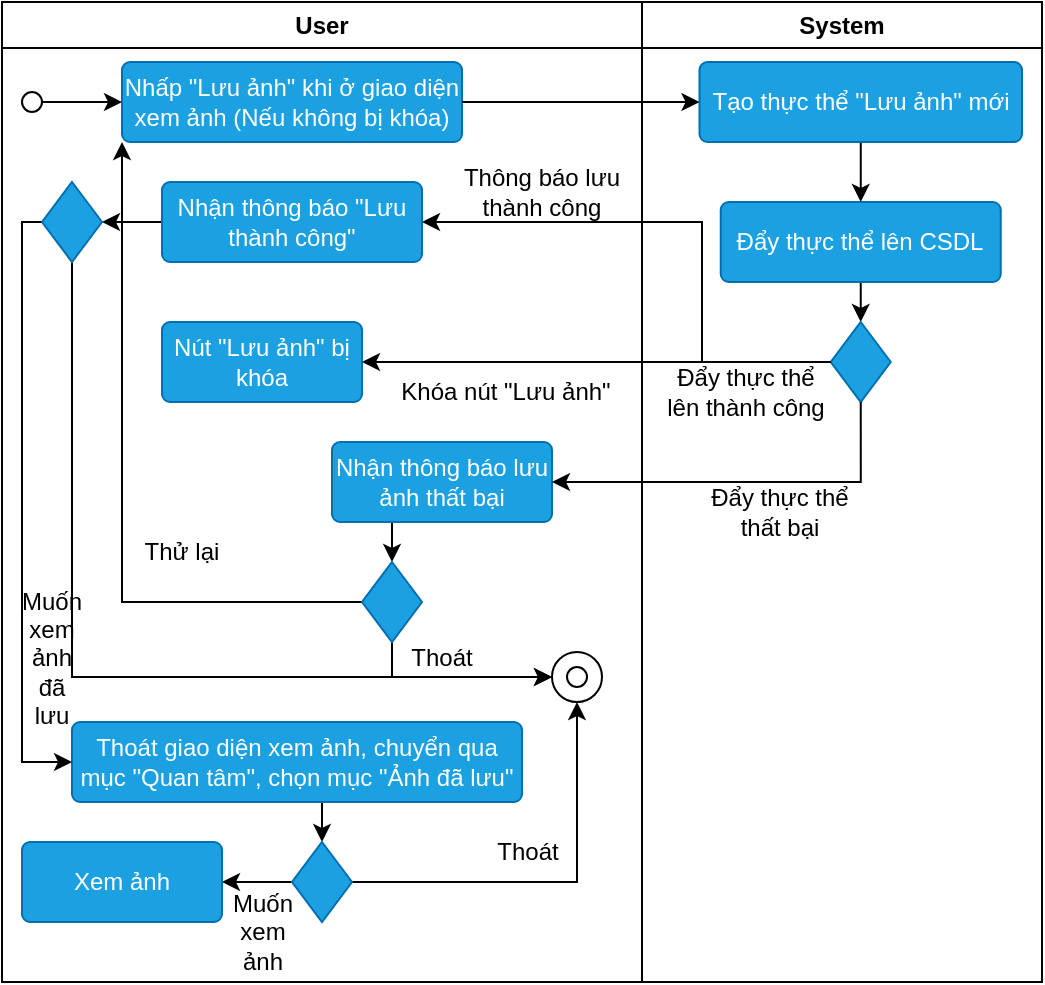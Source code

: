 <mxfile version="21.7.5" type="device">
  <diagram name="Page-1" id="uWWaZnMztUGK8XKks1u5">
    <mxGraphModel dx="941" dy="644" grid="1" gridSize="10" guides="1" tooltips="1" connect="1" arrows="1" fold="1" page="1" pageScale="1" pageWidth="850" pageHeight="1100" math="0" shadow="0">
      <root>
        <mxCell id="0" />
        <mxCell id="1" parent="0" />
        <mxCell id="KWoP3hbYrEPrBJeJKe6k-2" value="User" style="swimlane;whiteSpace=wrap;html=1;" parent="1" vertex="1">
          <mxGeometry x="80" width="320" height="490" as="geometry" />
        </mxCell>
        <mxCell id="KWoP3hbYrEPrBJeJKe6k-7" value="Nhấp &quot;Lưu ảnh&quot; khi ở giao diện xem ảnh (Nếu không bị khóa)" style="rounded=1;arcSize=10;whiteSpace=wrap;html=1;align=center;fillColor=#1ba1e2;fontColor=#ffffff;strokeColor=#006EAF;" parent="KWoP3hbYrEPrBJeJKe6k-2" vertex="1">
          <mxGeometry x="60" y="30" width="170" height="40" as="geometry" />
        </mxCell>
        <mxCell id="KWoP3hbYrEPrBJeJKe6k-9" style="edgeStyle=orthogonalEdgeStyle;rounded=0;orthogonalLoop=1;jettySize=auto;html=1;entryX=0;entryY=0.5;entryDx=0;entryDy=0;" parent="KWoP3hbYrEPrBJeJKe6k-2" source="KWoP3hbYrEPrBJeJKe6k-8" target="KWoP3hbYrEPrBJeJKe6k-7" edge="1">
          <mxGeometry relative="1" as="geometry" />
        </mxCell>
        <mxCell id="KWoP3hbYrEPrBJeJKe6k-8" value="" style="ellipse;whiteSpace=wrap;html=1;aspect=fixed;fillStyle=solid;" parent="KWoP3hbYrEPrBJeJKe6k-2" vertex="1">
          <mxGeometry x="10" y="45" width="10" height="10" as="geometry" />
        </mxCell>
        <mxCell id="zN31lACoDWtHAHV15Jid-16" style="edgeStyle=orthogonalEdgeStyle;rounded=0;orthogonalLoop=1;jettySize=auto;html=1;exitX=0;exitY=0.5;exitDx=0;exitDy=0;entryX=1;entryY=0.5;entryDx=0;entryDy=0;" edge="1" parent="KWoP3hbYrEPrBJeJKe6k-2" source="KWoP3hbYrEPrBJeJKe6k-122" target="zN31lACoDWtHAHV15Jid-15">
          <mxGeometry relative="1" as="geometry" />
        </mxCell>
        <mxCell id="KWoP3hbYrEPrBJeJKe6k-122" value="Nhận thông báo &quot;Lưu thành công&quot;" style="rounded=1;arcSize=10;whiteSpace=wrap;html=1;align=center;fillColor=#1ba1e2;fontColor=#ffffff;strokeColor=#006EAF;" parent="KWoP3hbYrEPrBJeJKe6k-2" vertex="1">
          <mxGeometry x="80" y="90" width="130" height="40" as="geometry" />
        </mxCell>
        <mxCell id="lhqm-e44LQyGuk8Z67iQ-34" value="Nút &quot;Lưu ảnh&quot; bị khóa" style="rounded=1;arcSize=10;whiteSpace=wrap;html=1;align=center;fillColor=#1ba1e2;fontColor=#ffffff;strokeColor=#006EAF;" parent="KWoP3hbYrEPrBJeJKe6k-2" vertex="1">
          <mxGeometry x="80" y="160" width="100" height="40" as="geometry" />
        </mxCell>
        <mxCell id="zN31lACoDWtHAHV15Jid-13" style="edgeStyle=orthogonalEdgeStyle;rounded=0;orthogonalLoop=1;jettySize=auto;html=1;exitX=0.25;exitY=1;exitDx=0;exitDy=0;entryX=0.5;entryY=0;entryDx=0;entryDy=0;" edge="1" parent="KWoP3hbYrEPrBJeJKe6k-2" source="lhqm-e44LQyGuk8Z67iQ-38" target="lhqm-e44LQyGuk8Z67iQ-13">
          <mxGeometry relative="1" as="geometry" />
        </mxCell>
        <mxCell id="lhqm-e44LQyGuk8Z67iQ-38" value="Nhận thông báo lưu ảnh thất bại" style="rounded=1;arcSize=10;whiteSpace=wrap;html=1;align=center;fillColor=#1ba1e2;fontColor=#ffffff;strokeColor=#006EAF;" parent="KWoP3hbYrEPrBJeJKe6k-2" vertex="1">
          <mxGeometry x="165" y="220" width="110" height="40" as="geometry" />
        </mxCell>
        <mxCell id="zN31lACoDWtHAHV15Jid-14" style="edgeStyle=orthogonalEdgeStyle;rounded=0;orthogonalLoop=1;jettySize=auto;html=1;exitX=0;exitY=0.5;exitDx=0;exitDy=0;entryX=0;entryY=1;entryDx=0;entryDy=0;" edge="1" parent="KWoP3hbYrEPrBJeJKe6k-2" source="lhqm-e44LQyGuk8Z67iQ-13" target="KWoP3hbYrEPrBJeJKe6k-7">
          <mxGeometry relative="1" as="geometry" />
        </mxCell>
        <mxCell id="zN31lACoDWtHAHV15Jid-18" style="edgeStyle=orthogonalEdgeStyle;rounded=0;orthogonalLoop=1;jettySize=auto;html=1;exitX=0.5;exitY=1;exitDx=0;exitDy=0;entryX=0;entryY=0.5;entryDx=0;entryDy=0;" edge="1" parent="KWoP3hbYrEPrBJeJKe6k-2" source="lhqm-e44LQyGuk8Z67iQ-13" target="KWoP3hbYrEPrBJeJKe6k-26">
          <mxGeometry relative="1" as="geometry">
            <mxPoint x="280" y="380" as="targetPoint" />
            <Array as="points">
              <mxPoint x="195" y="338" />
            </Array>
          </mxGeometry>
        </mxCell>
        <mxCell id="lhqm-e44LQyGuk8Z67iQ-13" value="" style="rhombus;whiteSpace=wrap;html=1;fillColor=#1ba1e2;fontColor=#ffffff;strokeColor=#006EAF;" parent="KWoP3hbYrEPrBJeJKe6k-2" vertex="1">
          <mxGeometry x="180" y="280" width="30" height="40" as="geometry" />
        </mxCell>
        <mxCell id="zN31lACoDWtHAHV15Jid-22" style="edgeStyle=orthogonalEdgeStyle;rounded=0;orthogonalLoop=1;jettySize=auto;html=1;exitX=0.5;exitY=1;exitDx=0;exitDy=0;entryX=0.5;entryY=0;entryDx=0;entryDy=0;" edge="1" parent="KWoP3hbYrEPrBJeJKe6k-2" source="lhqm-e44LQyGuk8Z67iQ-42" target="zN31lACoDWtHAHV15Jid-21">
          <mxGeometry relative="1" as="geometry" />
        </mxCell>
        <mxCell id="lhqm-e44LQyGuk8Z67iQ-42" value="Thoát giao diện xem ảnh, chuyển qua mục &quot;Quan tâm&quot;, chọn mục &quot;Ảnh đã lưu&quot;" style="rounded=1;arcSize=10;whiteSpace=wrap;html=1;align=center;fillColor=#1ba1e2;fontColor=#ffffff;strokeColor=#006EAF;" parent="KWoP3hbYrEPrBJeJKe6k-2" vertex="1">
          <mxGeometry x="35" y="360" width="225" height="40" as="geometry" />
        </mxCell>
        <mxCell id="KWoP3hbYrEPrBJeJKe6k-26" value="" style="ellipse;whiteSpace=wrap;html=1;aspect=fixed;" parent="KWoP3hbYrEPrBJeJKe6k-2" vertex="1">
          <mxGeometry x="275" y="325" width="25" height="25" as="geometry" />
        </mxCell>
        <mxCell id="KWoP3hbYrEPrBJeJKe6k-25" value="" style="ellipse;whiteSpace=wrap;html=1;aspect=fixed;fillStyle=solid;" parent="KWoP3hbYrEPrBJeJKe6k-2" vertex="1">
          <mxGeometry x="282.5" y="332.5" width="10" height="10" as="geometry" />
        </mxCell>
        <mxCell id="lhqm-e44LQyGuk8Z67iQ-52" style="edgeStyle=orthogonalEdgeStyle;rounded=0;orthogonalLoop=1;jettySize=auto;html=1;exitX=0.5;exitY=0;exitDx=0;exitDy=0;" parent="KWoP3hbYrEPrBJeJKe6k-2" edge="1">
          <mxGeometry relative="1" as="geometry">
            <mxPoint x="55" y="270" as="targetPoint" />
            <mxPoint x="55" y="270" as="sourcePoint" />
          </mxGeometry>
        </mxCell>
        <mxCell id="lhqm-e44LQyGuk8Z67iQ-16" value="Thoát" style="text;html=1;strokeColor=none;fillColor=none;align=center;verticalAlign=middle;whiteSpace=wrap;rounded=0;" parent="KWoP3hbYrEPrBJeJKe6k-2" vertex="1">
          <mxGeometry x="190" y="312.5" width="60" height="30" as="geometry" />
        </mxCell>
        <mxCell id="lhqm-e44LQyGuk8Z67iQ-56" value="Thử lại" style="text;html=1;strokeColor=none;fillColor=none;align=center;verticalAlign=middle;whiteSpace=wrap;rounded=0;" parent="KWoP3hbYrEPrBJeJKe6k-2" vertex="1">
          <mxGeometry x="50" y="260" width="80" height="30" as="geometry" />
        </mxCell>
        <mxCell id="zN31lACoDWtHAHV15Jid-8" value="Thông báo lưu thành công" style="text;html=1;strokeColor=none;fillColor=none;align=center;verticalAlign=middle;whiteSpace=wrap;rounded=0;" vertex="1" parent="KWoP3hbYrEPrBJeJKe6k-2">
          <mxGeometry x="220" y="80" width="100" height="30" as="geometry" />
        </mxCell>
        <mxCell id="zN31lACoDWtHAHV15Jid-9" value="Khóa nút &quot;Lưu ảnh&quot;" style="text;html=1;strokeColor=none;fillColor=none;align=center;verticalAlign=middle;whiteSpace=wrap;rounded=0;" vertex="1" parent="KWoP3hbYrEPrBJeJKe6k-2">
          <mxGeometry x="194.37" y="180" width="115.63" height="30" as="geometry" />
        </mxCell>
        <mxCell id="zN31lACoDWtHAHV15Jid-17" style="edgeStyle=orthogonalEdgeStyle;rounded=0;orthogonalLoop=1;jettySize=auto;html=1;exitX=0.5;exitY=1;exitDx=0;exitDy=0;entryX=0;entryY=0.5;entryDx=0;entryDy=0;" edge="1" parent="KWoP3hbYrEPrBJeJKe6k-2" source="zN31lACoDWtHAHV15Jid-15" target="KWoP3hbYrEPrBJeJKe6k-26">
          <mxGeometry relative="1" as="geometry" />
        </mxCell>
        <mxCell id="zN31lACoDWtHAHV15Jid-20" style="edgeStyle=orthogonalEdgeStyle;rounded=0;orthogonalLoop=1;jettySize=auto;html=1;exitX=0;exitY=0.5;exitDx=0;exitDy=0;entryX=0;entryY=0.5;entryDx=0;entryDy=0;" edge="1" parent="KWoP3hbYrEPrBJeJKe6k-2" source="zN31lACoDWtHAHV15Jid-15" target="lhqm-e44LQyGuk8Z67iQ-42">
          <mxGeometry relative="1" as="geometry">
            <Array as="points">
              <mxPoint x="10" y="110" />
              <mxPoint x="10" y="380" />
            </Array>
          </mxGeometry>
        </mxCell>
        <mxCell id="zN31lACoDWtHAHV15Jid-15" value="" style="rhombus;whiteSpace=wrap;html=1;fillColor=#1ba1e2;fontColor=#ffffff;strokeColor=#006EAF;" vertex="1" parent="KWoP3hbYrEPrBJeJKe6k-2">
          <mxGeometry x="20" y="90" width="30" height="40" as="geometry" />
        </mxCell>
        <mxCell id="zN31lACoDWtHAHV15Jid-23" style="edgeStyle=orthogonalEdgeStyle;rounded=0;orthogonalLoop=1;jettySize=auto;html=1;entryX=0.5;entryY=1;entryDx=0;entryDy=0;" edge="1" parent="KWoP3hbYrEPrBJeJKe6k-2" source="zN31lACoDWtHAHV15Jid-21" target="KWoP3hbYrEPrBJeJKe6k-26">
          <mxGeometry relative="1" as="geometry" />
        </mxCell>
        <mxCell id="zN31lACoDWtHAHV15Jid-26" style="edgeStyle=orthogonalEdgeStyle;rounded=0;orthogonalLoop=1;jettySize=auto;html=1;exitX=0;exitY=0.5;exitDx=0;exitDy=0;entryX=1;entryY=0.5;entryDx=0;entryDy=0;" edge="1" parent="KWoP3hbYrEPrBJeJKe6k-2" source="zN31lACoDWtHAHV15Jid-21" target="zN31lACoDWtHAHV15Jid-25">
          <mxGeometry relative="1" as="geometry" />
        </mxCell>
        <mxCell id="zN31lACoDWtHAHV15Jid-21" value="" style="rhombus;whiteSpace=wrap;html=1;fillColor=#1ba1e2;fontColor=#ffffff;strokeColor=#006EAF;" vertex="1" parent="KWoP3hbYrEPrBJeJKe6k-2">
          <mxGeometry x="145" y="420" width="30" height="40" as="geometry" />
        </mxCell>
        <mxCell id="zN31lACoDWtHAHV15Jid-24" value="Thoát" style="text;html=1;strokeColor=none;fillColor=none;align=center;verticalAlign=middle;whiteSpace=wrap;rounded=0;" vertex="1" parent="KWoP3hbYrEPrBJeJKe6k-2">
          <mxGeometry x="232.5" y="410" width="60" height="30" as="geometry" />
        </mxCell>
        <mxCell id="zN31lACoDWtHAHV15Jid-25" value="Xem ảnh" style="rounded=1;arcSize=10;whiteSpace=wrap;html=1;align=center;fillColor=#1ba1e2;fontColor=#ffffff;strokeColor=#006EAF;" vertex="1" parent="KWoP3hbYrEPrBJeJKe6k-2">
          <mxGeometry x="10" y="420" width="100" height="40" as="geometry" />
        </mxCell>
        <mxCell id="zN31lACoDWtHAHV15Jid-27" value="Muốn xem ảnh đã lưu" style="text;html=1;strokeColor=none;fillColor=none;align=center;verticalAlign=middle;whiteSpace=wrap;rounded=0;" vertex="1" parent="KWoP3hbYrEPrBJeJKe6k-2">
          <mxGeometry x="10" y="312.5" width="30" height="30" as="geometry" />
        </mxCell>
        <mxCell id="zN31lACoDWtHAHV15Jid-30" value="Muốn xem ảnh" style="text;html=1;strokeColor=none;fillColor=none;align=center;verticalAlign=middle;whiteSpace=wrap;rounded=0;" vertex="1" parent="KWoP3hbYrEPrBJeJKe6k-2">
          <mxGeometry x="107.5" y="450" width="45" height="30" as="geometry" />
        </mxCell>
        <mxCell id="KWoP3hbYrEPrBJeJKe6k-3" value="System" style="swimlane;whiteSpace=wrap;html=1;" parent="1" vertex="1">
          <mxGeometry x="400" width="200" height="490" as="geometry" />
        </mxCell>
        <mxCell id="zN31lACoDWtHAHV15Jid-4" style="edgeStyle=orthogonalEdgeStyle;rounded=0;orthogonalLoop=1;jettySize=auto;html=1;exitX=0.5;exitY=1;exitDx=0;exitDy=0;entryX=0.5;entryY=0;entryDx=0;entryDy=0;" edge="1" parent="KWoP3hbYrEPrBJeJKe6k-3" source="lhqm-e44LQyGuk8Z67iQ-35" target="zN31lACoDWtHAHV15Jid-3">
          <mxGeometry relative="1" as="geometry" />
        </mxCell>
        <mxCell id="lhqm-e44LQyGuk8Z67iQ-35" value="Đẩy thực thể lên CSDL" style="rounded=1;arcSize=10;whiteSpace=wrap;html=1;align=center;fillColor=#1ba1e2;fontColor=#ffffff;strokeColor=#006EAF;" parent="KWoP3hbYrEPrBJeJKe6k-3" vertex="1">
          <mxGeometry x="39.37" y="100" width="140" height="40" as="geometry" />
        </mxCell>
        <mxCell id="zN31lACoDWtHAHV15Jid-2" style="edgeStyle=orthogonalEdgeStyle;rounded=0;orthogonalLoop=1;jettySize=auto;html=1;exitX=0.5;exitY=1;exitDx=0;exitDy=0;entryX=0.5;entryY=0;entryDx=0;entryDy=0;" edge="1" parent="KWoP3hbYrEPrBJeJKe6k-3" source="KWoP3hbYrEPrBJeJKe6k-62" target="lhqm-e44LQyGuk8Z67iQ-35">
          <mxGeometry relative="1" as="geometry" />
        </mxCell>
        <mxCell id="KWoP3hbYrEPrBJeJKe6k-62" value="Tạo thực thể &quot;Lưu ảnh&quot; mới" style="rounded=1;arcSize=10;whiteSpace=wrap;html=1;align=center;fillColor=#1ba1e2;fontColor=#ffffff;strokeColor=#006EAF;" parent="KWoP3hbYrEPrBJeJKe6k-3" vertex="1">
          <mxGeometry x="28.75" y="30" width="161.25" height="40" as="geometry" />
        </mxCell>
        <mxCell id="zN31lACoDWtHAHV15Jid-3" value="" style="rhombus;whiteSpace=wrap;html=1;fillColor=#1ba1e2;fontColor=#ffffff;strokeColor=#006EAF;" vertex="1" parent="KWoP3hbYrEPrBJeJKe6k-3">
          <mxGeometry x="94.37" y="160" width="30" height="40" as="geometry" />
        </mxCell>
        <mxCell id="zN31lACoDWtHAHV15Jid-10" value="Đẩy thực thể lên thành công" style="text;html=1;strokeColor=none;fillColor=none;align=center;verticalAlign=middle;whiteSpace=wrap;rounded=0;" vertex="1" parent="KWoP3hbYrEPrBJeJKe6k-3">
          <mxGeometry x="10" y="180" width="84.37" height="30" as="geometry" />
        </mxCell>
        <mxCell id="zN31lACoDWtHAHV15Jid-12" value="Đẩy thực thể thất bại" style="text;html=1;strokeColor=none;fillColor=none;align=center;verticalAlign=middle;whiteSpace=wrap;rounded=0;" vertex="1" parent="KWoP3hbYrEPrBJeJKe6k-3">
          <mxGeometry x="28.75" y="240" width="80" height="30" as="geometry" />
        </mxCell>
        <mxCell id="zN31lACoDWtHAHV15Jid-1" style="edgeStyle=orthogonalEdgeStyle;rounded=0;orthogonalLoop=1;jettySize=auto;html=1;exitX=1;exitY=0.5;exitDx=0;exitDy=0;entryX=0;entryY=0.5;entryDx=0;entryDy=0;" edge="1" parent="1" source="KWoP3hbYrEPrBJeJKe6k-7" target="KWoP3hbYrEPrBJeJKe6k-62">
          <mxGeometry relative="1" as="geometry" />
        </mxCell>
        <mxCell id="zN31lACoDWtHAHV15Jid-6" style="edgeStyle=orthogonalEdgeStyle;rounded=0;orthogonalLoop=1;jettySize=auto;html=1;exitX=0;exitY=0.5;exitDx=0;exitDy=0;entryX=1;entryY=0.5;entryDx=0;entryDy=0;" edge="1" parent="1" source="zN31lACoDWtHAHV15Jid-3" target="KWoP3hbYrEPrBJeJKe6k-122">
          <mxGeometry relative="1" as="geometry">
            <Array as="points">
              <mxPoint x="430" y="180" />
              <mxPoint x="430" y="110" />
            </Array>
          </mxGeometry>
        </mxCell>
        <mxCell id="zN31lACoDWtHAHV15Jid-7" style="edgeStyle=orthogonalEdgeStyle;rounded=0;orthogonalLoop=1;jettySize=auto;html=1;exitX=0;exitY=0.5;exitDx=0;exitDy=0;entryX=1;entryY=0.5;entryDx=0;entryDy=0;" edge="1" parent="1" source="zN31lACoDWtHAHV15Jid-3" target="lhqm-e44LQyGuk8Z67iQ-34">
          <mxGeometry relative="1" as="geometry" />
        </mxCell>
        <mxCell id="zN31lACoDWtHAHV15Jid-11" style="edgeStyle=orthogonalEdgeStyle;rounded=0;orthogonalLoop=1;jettySize=auto;html=1;exitX=0.5;exitY=1;exitDx=0;exitDy=0;entryX=1;entryY=0.5;entryDx=0;entryDy=0;" edge="1" parent="1" source="zN31lACoDWtHAHV15Jid-3" target="lhqm-e44LQyGuk8Z67iQ-38">
          <mxGeometry relative="1" as="geometry" />
        </mxCell>
      </root>
    </mxGraphModel>
  </diagram>
</mxfile>
